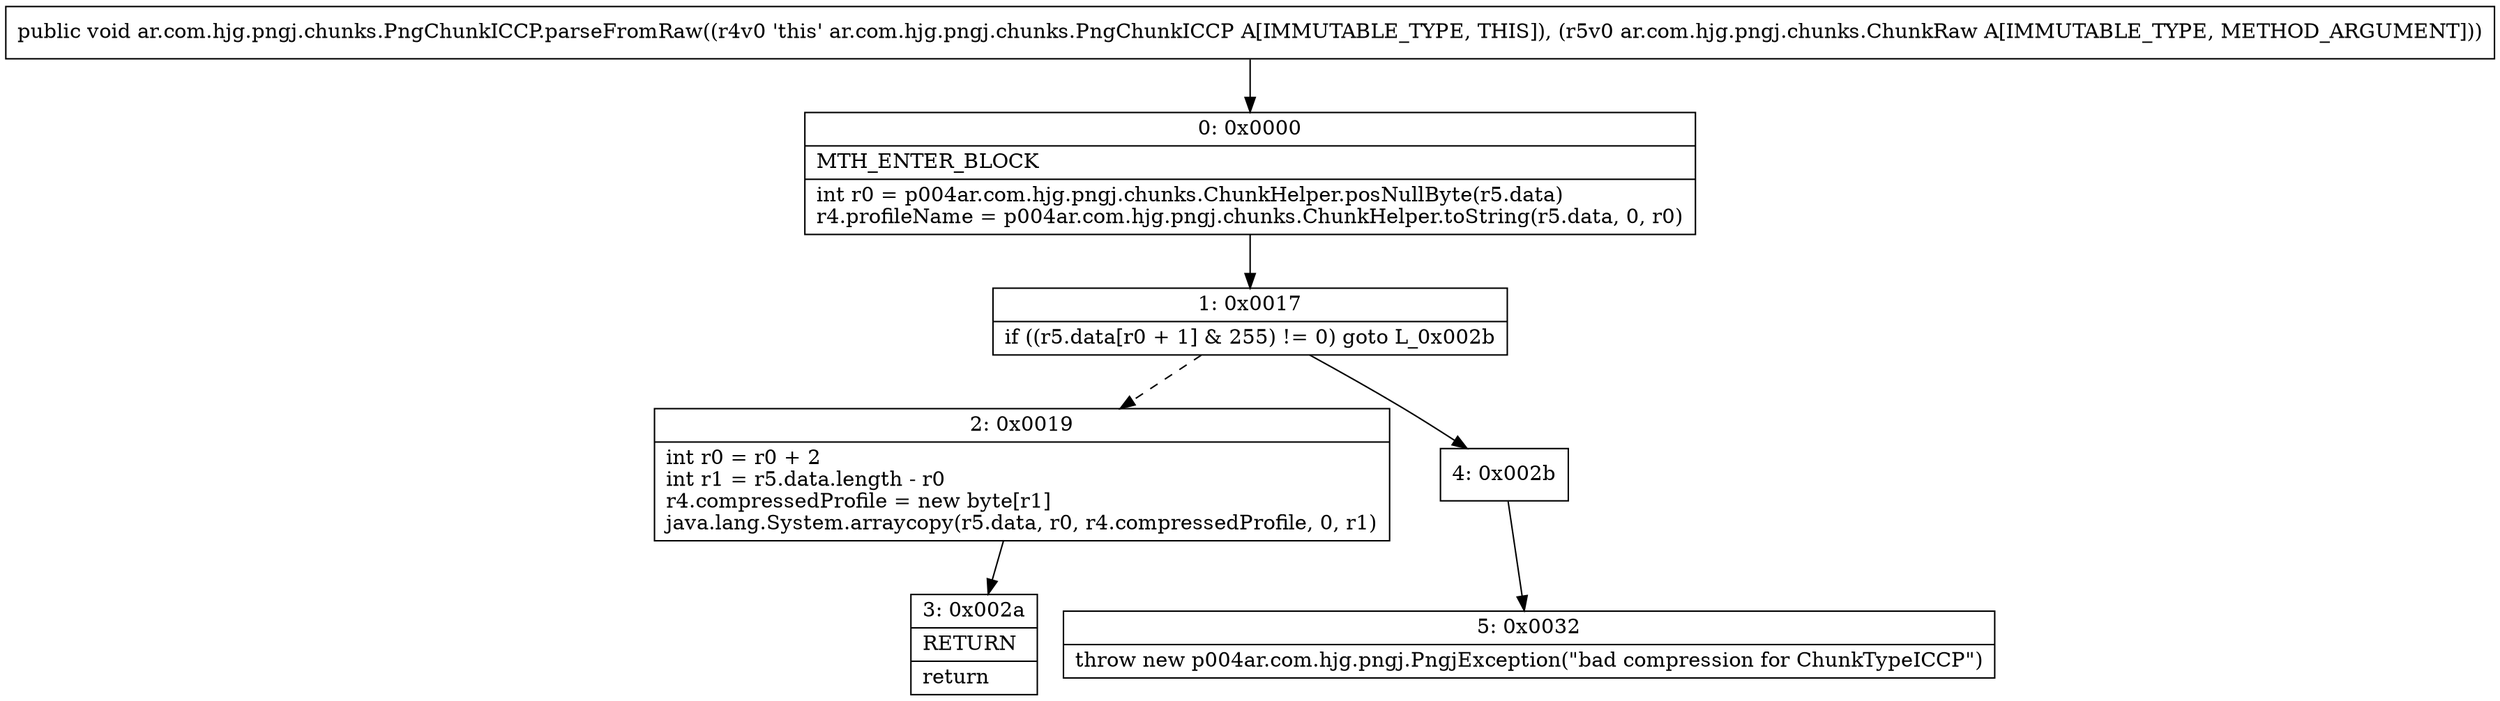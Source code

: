 digraph "CFG forar.com.hjg.pngj.chunks.PngChunkICCP.parseFromRaw(Lar\/com\/hjg\/pngj\/chunks\/ChunkRaw;)V" {
Node_0 [shape=record,label="{0\:\ 0x0000|MTH_ENTER_BLOCK\l|int r0 = p004ar.com.hjg.pngj.chunks.ChunkHelper.posNullByte(r5.data)\lr4.profileName = p004ar.com.hjg.pngj.chunks.ChunkHelper.toString(r5.data, 0, r0)\l}"];
Node_1 [shape=record,label="{1\:\ 0x0017|if ((r5.data[r0 + 1] & 255) != 0) goto L_0x002b\l}"];
Node_2 [shape=record,label="{2\:\ 0x0019|int r0 = r0 + 2\lint r1 = r5.data.length \- r0\lr4.compressedProfile = new byte[r1]\ljava.lang.System.arraycopy(r5.data, r0, r4.compressedProfile, 0, r1)\l}"];
Node_3 [shape=record,label="{3\:\ 0x002a|RETURN\l|return\l}"];
Node_4 [shape=record,label="{4\:\ 0x002b}"];
Node_5 [shape=record,label="{5\:\ 0x0032|throw new p004ar.com.hjg.pngj.PngjException(\"bad compression for ChunkTypeICCP\")\l}"];
MethodNode[shape=record,label="{public void ar.com.hjg.pngj.chunks.PngChunkICCP.parseFromRaw((r4v0 'this' ar.com.hjg.pngj.chunks.PngChunkICCP A[IMMUTABLE_TYPE, THIS]), (r5v0 ar.com.hjg.pngj.chunks.ChunkRaw A[IMMUTABLE_TYPE, METHOD_ARGUMENT])) }"];
MethodNode -> Node_0;
Node_0 -> Node_1;
Node_1 -> Node_2[style=dashed];
Node_1 -> Node_4;
Node_2 -> Node_3;
Node_4 -> Node_5;
}

